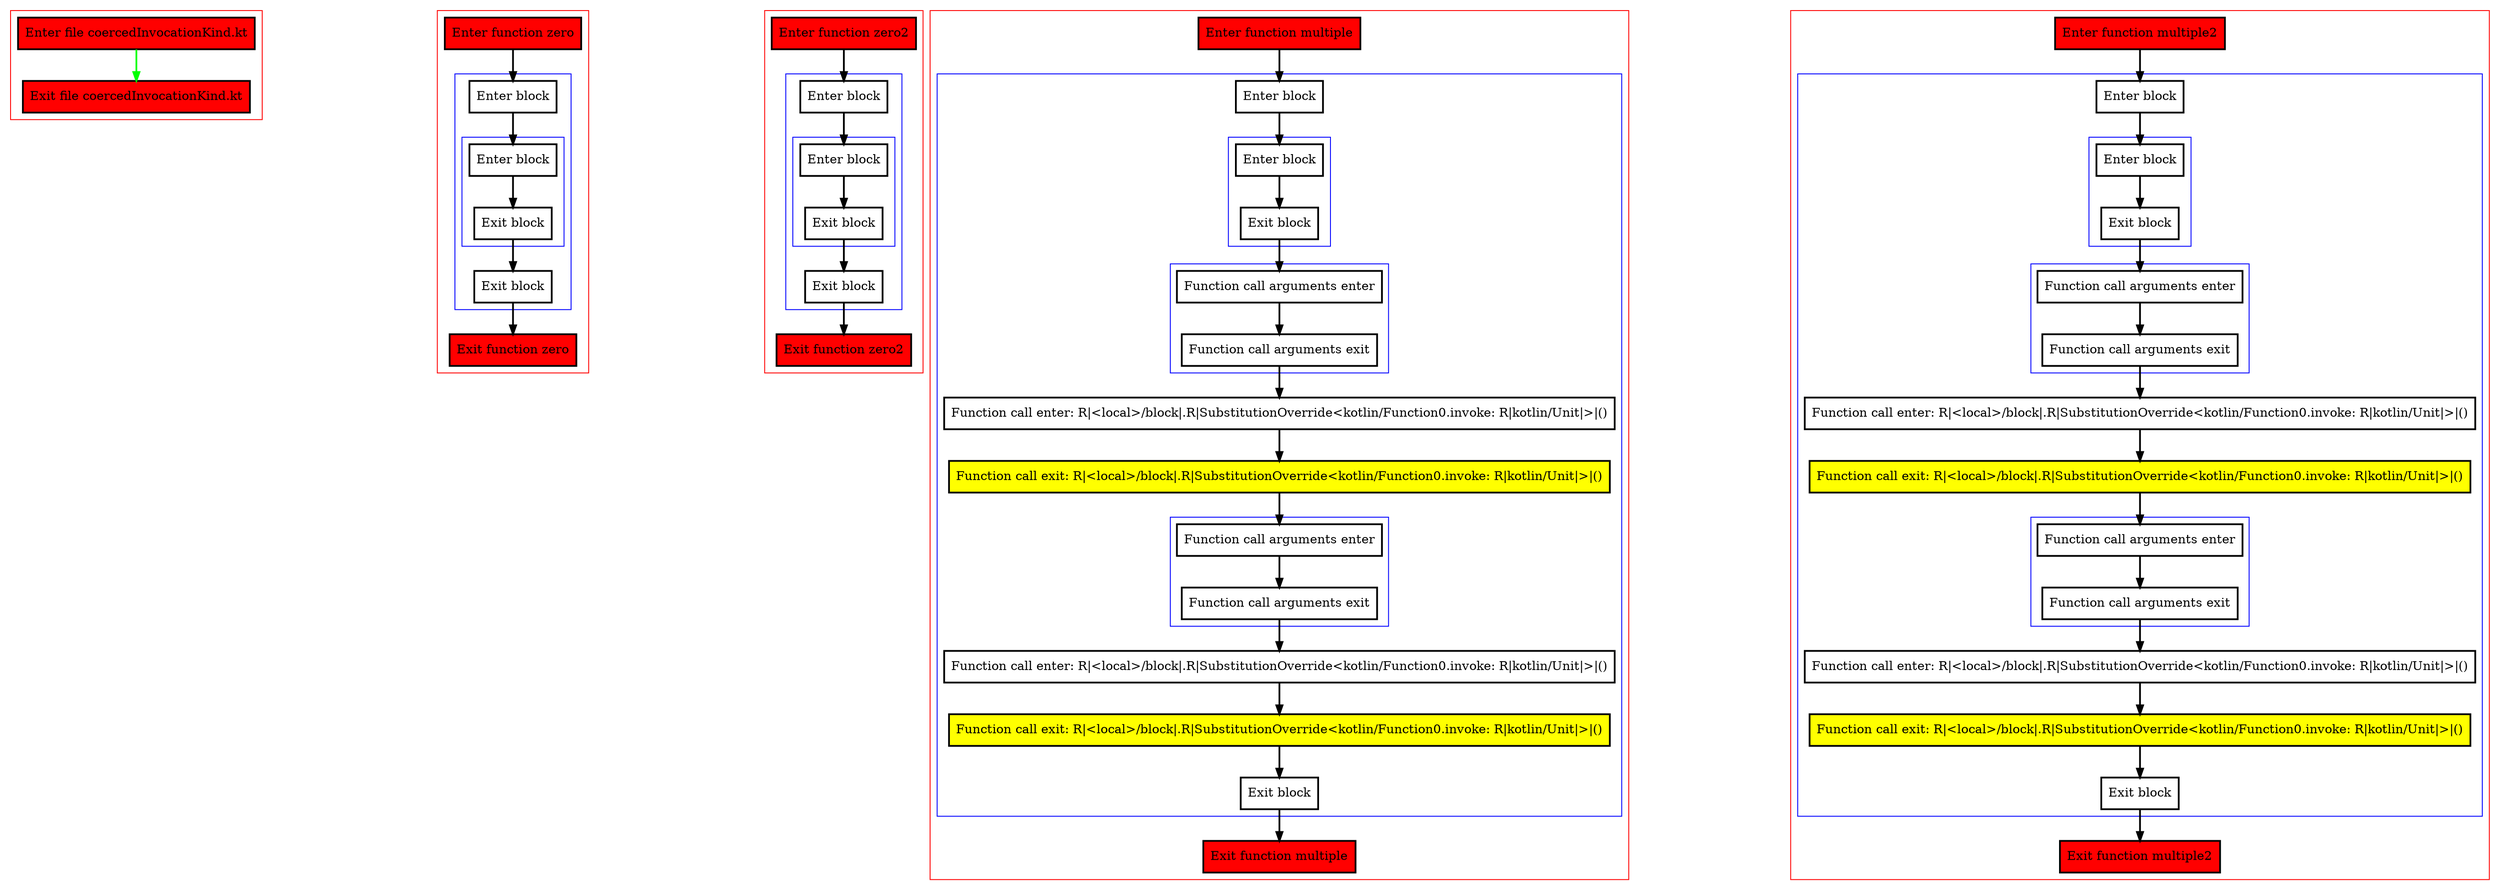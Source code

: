 digraph coercedInvocationKind_kt {
    graph [nodesep=3]
    node [shape=box penwidth=2]
    edge [penwidth=2]

    subgraph cluster_0 {
        color=red
        0 [label="Enter file coercedInvocationKind.kt" style="filled" fillcolor=red];
        1 [label="Exit file coercedInvocationKind.kt" style="filled" fillcolor=red];
    }
    0 -> {1} [color=green];

    subgraph cluster_1 {
        color=red
        2 [label="Enter function zero" style="filled" fillcolor=red];
        subgraph cluster_2 {
            color=blue
            3 [label="Enter block"];
            subgraph cluster_3 {
                color=blue
                4 [label="Enter block"];
                5 [label="Exit block"];
            }
            6 [label="Exit block"];
        }
        7 [label="Exit function zero" style="filled" fillcolor=red];
    }
    2 -> {3};
    3 -> {4};
    4 -> {5};
    5 -> {6};
    6 -> {7};

    subgraph cluster_4 {
        color=red
        8 [label="Enter function zero2" style="filled" fillcolor=red];
        subgraph cluster_5 {
            color=blue
            9 [label="Enter block"];
            subgraph cluster_6 {
                color=blue
                10 [label="Enter block"];
                11 [label="Exit block"];
            }
            12 [label="Exit block"];
        }
        13 [label="Exit function zero2" style="filled" fillcolor=red];
    }
    8 -> {9};
    9 -> {10};
    10 -> {11};
    11 -> {12};
    12 -> {13};

    subgraph cluster_7 {
        color=red
        14 [label="Enter function multiple" style="filled" fillcolor=red];
        subgraph cluster_8 {
            color=blue
            15 [label="Enter block"];
            subgraph cluster_9 {
                color=blue
                16 [label="Enter block"];
                17 [label="Exit block"];
            }
            subgraph cluster_10 {
                color=blue
                18 [label="Function call arguments enter"];
                19 [label="Function call arguments exit"];
            }
            20 [label="Function call enter: R|<local>/block|.R|SubstitutionOverride<kotlin/Function0.invoke: R|kotlin/Unit|>|()"];
            21 [label="Function call exit: R|<local>/block|.R|SubstitutionOverride<kotlin/Function0.invoke: R|kotlin/Unit|>|()" style="filled" fillcolor=yellow];
            subgraph cluster_11 {
                color=blue
                22 [label="Function call arguments enter"];
                23 [label="Function call arguments exit"];
            }
            24 [label="Function call enter: R|<local>/block|.R|SubstitutionOverride<kotlin/Function0.invoke: R|kotlin/Unit|>|()"];
            25 [label="Function call exit: R|<local>/block|.R|SubstitutionOverride<kotlin/Function0.invoke: R|kotlin/Unit|>|()" style="filled" fillcolor=yellow];
            26 [label="Exit block"];
        }
        27 [label="Exit function multiple" style="filled" fillcolor=red];
    }
    14 -> {15};
    15 -> {16};
    16 -> {17};
    17 -> {18};
    18 -> {19};
    19 -> {20};
    20 -> {21};
    21 -> {22};
    22 -> {23};
    23 -> {24};
    24 -> {25};
    25 -> {26};
    26 -> {27};

    subgraph cluster_12 {
        color=red
        28 [label="Enter function multiple2" style="filled" fillcolor=red];
        subgraph cluster_13 {
            color=blue
            29 [label="Enter block"];
            subgraph cluster_14 {
                color=blue
                30 [label="Enter block"];
                31 [label="Exit block"];
            }
            subgraph cluster_15 {
                color=blue
                32 [label="Function call arguments enter"];
                33 [label="Function call arguments exit"];
            }
            34 [label="Function call enter: R|<local>/block|.R|SubstitutionOverride<kotlin/Function0.invoke: R|kotlin/Unit|>|()"];
            35 [label="Function call exit: R|<local>/block|.R|SubstitutionOverride<kotlin/Function0.invoke: R|kotlin/Unit|>|()" style="filled" fillcolor=yellow];
            subgraph cluster_16 {
                color=blue
                36 [label="Function call arguments enter"];
                37 [label="Function call arguments exit"];
            }
            38 [label="Function call enter: R|<local>/block|.R|SubstitutionOverride<kotlin/Function0.invoke: R|kotlin/Unit|>|()"];
            39 [label="Function call exit: R|<local>/block|.R|SubstitutionOverride<kotlin/Function0.invoke: R|kotlin/Unit|>|()" style="filled" fillcolor=yellow];
            40 [label="Exit block"];
        }
        41 [label="Exit function multiple2" style="filled" fillcolor=red];
    }
    28 -> {29};
    29 -> {30};
    30 -> {31};
    31 -> {32};
    32 -> {33};
    33 -> {34};
    34 -> {35};
    35 -> {36};
    36 -> {37};
    37 -> {38};
    38 -> {39};
    39 -> {40};
    40 -> {41};

}
